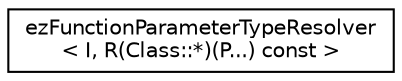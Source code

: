 digraph "Graphical Class Hierarchy"
{
 // LATEX_PDF_SIZE
  edge [fontname="Helvetica",fontsize="10",labelfontname="Helvetica",labelfontsize="10"];
  node [fontname="Helvetica",fontsize="10",shape=record];
  rankdir="LR";
  Node0 [label="ezFunctionParameterTypeResolver\l\< I, R(Class::*)(P...) const \>",height=0.2,width=0.4,color="black", fillcolor="white", style="filled",URL="$da/dcf/structez_function_parameter_type_resolver_3_01_i_00_01_r_07_class_1_1_5_08_07_p_8_8_8_08_01const_01_4.htm",tooltip=" "];
}
